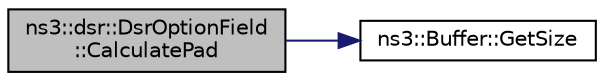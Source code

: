 digraph "ns3::dsr::DsrOptionField::CalculatePad"
{
 // LATEX_PDF_SIZE
  edge [fontname="Helvetica",fontsize="10",labelfontname="Helvetica",labelfontsize="10"];
  node [fontname="Helvetica",fontsize="10",shape=record];
  rankdir="LR";
  Node1 [label="ns3::dsr::DsrOptionField\l::CalculatePad",height=0.2,width=0.4,color="black", fillcolor="grey75", style="filled", fontcolor="black",tooltip="Calculate padding."];
  Node1 -> Node2 [color="midnightblue",fontsize="10",style="solid",fontname="Helvetica"];
  Node2 [label="ns3::Buffer::GetSize",height=0.2,width=0.4,color="black", fillcolor="white", style="filled",URL="$classns3_1_1_buffer.html#a60c9172d2b102f8856c81b2126c8b209",tooltip=" "];
}
